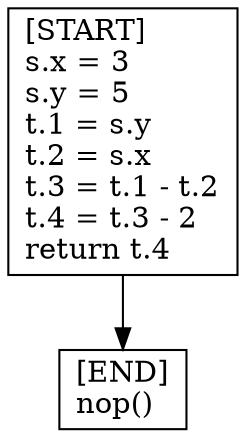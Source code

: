 digraph {
  node [shape=box]
  START [label="[START]\ls.x = 3\ls.y = 5\lt.1 = s.y\lt.2 = s.x\lt.3 = t.1 - t.2\lt.4 = t.3 - 2\lreturn t.4\l"];
  END [label="[END]\lnop()\l"];
  START -> END;
}

